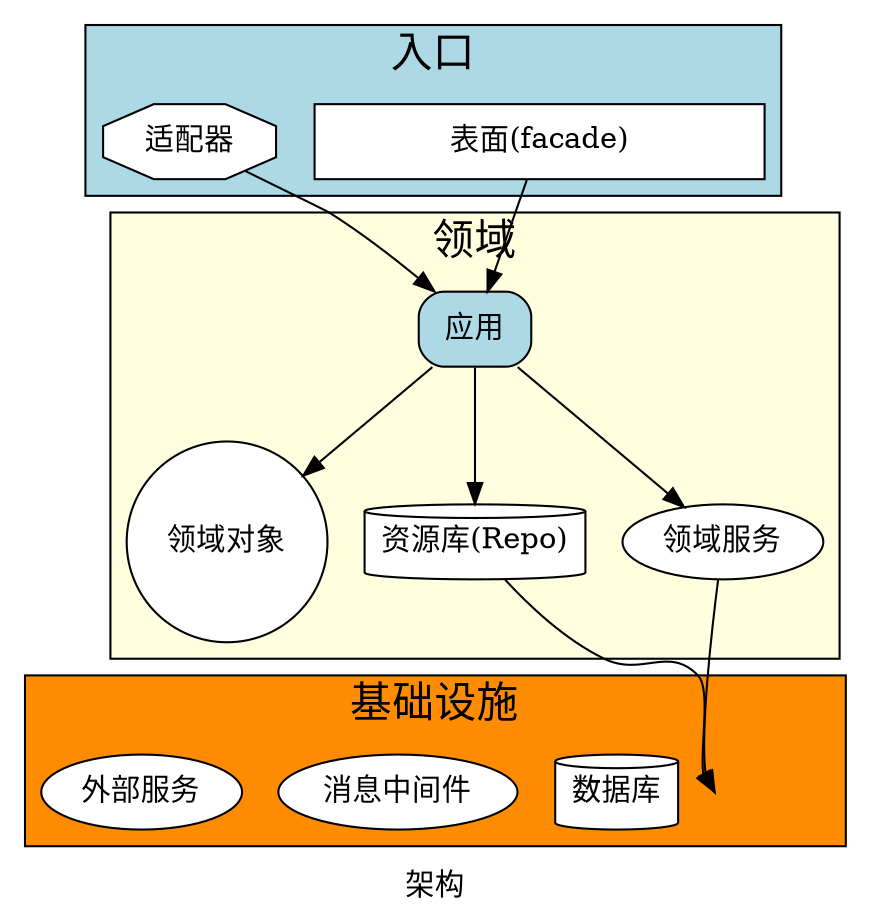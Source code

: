 digraph architecture {
    subgraph cluster_domain{
        node[style=filled;fillcolor=white]
        app[label="应用";style="rounded,filled";shape=box;fillcolor=lightblue]
        o[label="领域对象";shape=circle]
        repo[label="资源库(Repo)";shape=cylinder]
        d_ser[label="领域服务"]

        
        app->repo
        app->o
        app->d_ser

        label="领域";
        fontsize=20;
        style=filled;
        fillcolor=lightyellow;
        out[style=invisible;rank=min]
        
    }

    edge[head=invis;headport=w]
    d_ser->in
    repo->in
    edge[headport=none]
    subgraph cluster_infr{
        in[style=invisible;]
        node[style=filled;fillcolor=white]
        db[label="数据库";shape=cylinder]
        mq[label="消息中间件"]
        ex_ser[label="外部服务"];
        fontsize=20;
        label="基础设施";
        style=filled;
        fillcolor=darkorange;
    }

    subgraph cluster_entry{
        node[style=filled;fillcolor=white]
        f[label="表面(facade)";shape=box;width=3];
        a[label="适配器";shape=octagon]
        f->app;    
        a->app;
        fontsize=20
        label="入口";
        style=filled;
        fillcolor=lightblue;       
    }

    

    label="架构";
}

